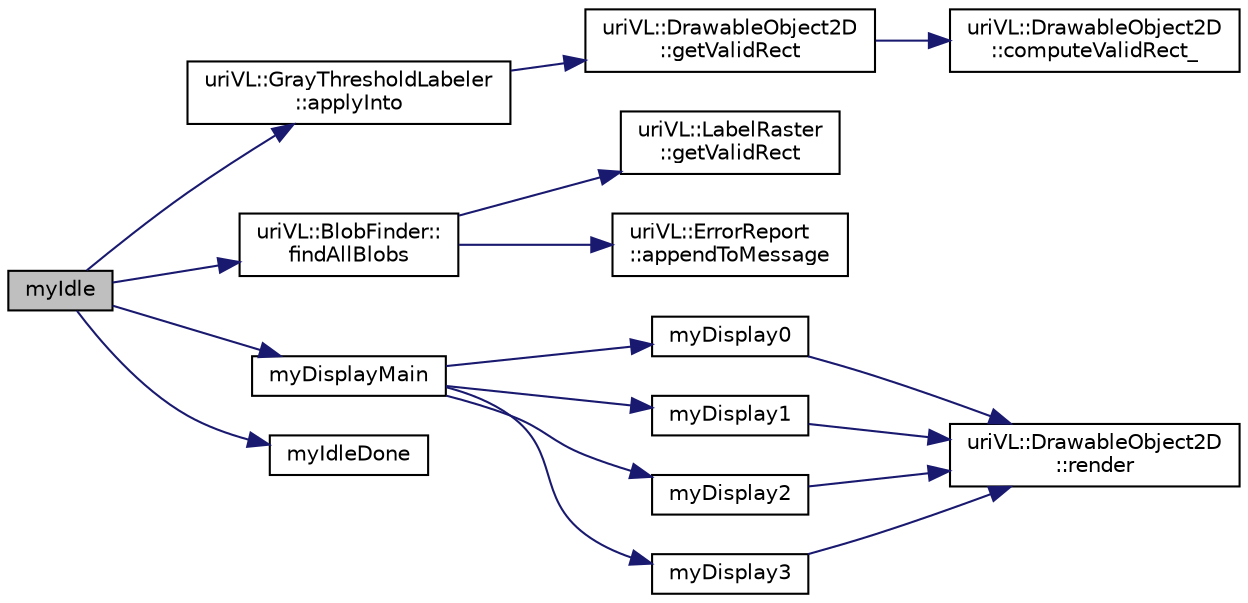 digraph "myIdle"
{
  edge [fontname="Helvetica",fontsize="10",labelfontname="Helvetica",labelfontsize="10"];
  node [fontname="Helvetica",fontsize="10",shape=record];
  rankdir="LR";
  Node1 [label="myIdle",height=0.2,width=0.4,color="black", fillcolor="grey75", style="filled", fontcolor="black"];
  Node1 -> Node2 [color="midnightblue",fontsize="10",style="solid",fontname="Helvetica"];
  Node2 [label="uriVL::GrayThresholdLabeler\l::applyInto",height=0.2,width=0.4,color="black", fillcolor="white", style="filled",URL="$classuriVL_1_1GrayThresholdLabeler.html#a8a07a2f9967f3552bf508280a251eb57",tooltip="Applies this operator to an image, returns the result as a LabelRaster. "];
  Node2 -> Node3 [color="midnightblue",fontsize="10",style="solid",fontname="Helvetica"];
  Node3 [label="uriVL::DrawableObject2D\l::getValidRect",height=0.2,width=0.4,color="black", fillcolor="white", style="filled",URL="$classuriVL_1_1DrawableObject2D.html#ad654c2c5da02b3b20298c3eef4153874",tooltip="Returns the object&#39;s valid data rectangle. "];
  Node3 -> Node4 [color="midnightblue",fontsize="10",style="solid",fontname="Helvetica"];
  Node4 [label="uriVL::DrawableObject2D\l::computeValidRect_",height=0.2,width=0.4,color="black", fillcolor="white", style="filled",URL="$classuriVL_1_1DrawableObject2D.html#a9eb135fd212d80a8fbc3caa7e242d9dd",tooltip="Calculates the object&#39;s valid box. "];
  Node1 -> Node5 [color="midnightblue",fontsize="10",style="solid",fontname="Helvetica"];
  Node5 [label="uriVL::BlobFinder::\lfindAllBlobs",height=0.2,width=0.4,color="black", fillcolor="white", style="filled",URL="$classuriVL_1_1BlobFinder.html#a7404aa90e173beb8b83136ba46485db7",tooltip="Detect all the blobs in the input label raster from a list of target indices. "];
  Node5 -> Node6 [color="midnightblue",fontsize="10",style="solid",fontname="Helvetica"];
  Node6 [label="uriVL::LabelRaster\l::getValidRect",height=0.2,width=0.4,color="black", fillcolor="white", style="filled",URL="$classuriVL_1_1LabelRaster.html#af9c034eafd1e2c27e80a4143aa2f22d3",tooltip="Returns the label raster&#39;s valid data rectangle. "];
  Node5 -> Node7 [color="midnightblue",fontsize="10",style="solid",fontname="Helvetica"];
  Node7 [label="uriVL::ErrorReport\l::appendToMessage",height=0.2,width=0.4,color="black", fillcolor="white", style="filled",URL="$classuriVL_1_1ErrorReport.html#a65100d12091947d1df26c38f48058569",tooltip="Appends a string to the error message. "];
  Node1 -> Node8 [color="midnightblue",fontsize="10",style="solid",fontname="Helvetica"];
  Node8 [label="myDisplayMain",height=0.2,width=0.4,color="black", fillcolor="white", style="filled",URL="$videoDifference__main_8cpp.html#af86ee6d7809b6842c4e285d141d718a7"];
  Node8 -> Node9 [color="midnightblue",fontsize="10",style="solid",fontname="Helvetica"];
  Node9 [label="myDisplay0",height=0.2,width=0.4,color="black", fillcolor="white", style="filled",URL="$videoDifference__main_8cpp.html#a203e370232115e0fd93fae4a255d9d7d"];
  Node9 -> Node10 [color="midnightblue",fontsize="10",style="solid",fontname="Helvetica"];
  Node10 [label="uriVL::DrawableObject2D\l::render",height=0.2,width=0.4,color="black", fillcolor="white", style="filled",URL="$classuriVL_1_1DrawableObject2D.html#ac8e503cfade891e7ac2a25467cb7d24a",tooltip="Renders the object at the default depth and (0, 0) location. "];
  Node8 -> Node11 [color="midnightblue",fontsize="10",style="solid",fontname="Helvetica"];
  Node11 [label="myDisplay1",height=0.2,width=0.4,color="black", fillcolor="white", style="filled",URL="$videoDifference__main_8cpp.html#a7af0867a250b60f1375c843341bc40b6"];
  Node11 -> Node10 [color="midnightblue",fontsize="10",style="solid",fontname="Helvetica"];
  Node8 -> Node12 [color="midnightblue",fontsize="10",style="solid",fontname="Helvetica"];
  Node12 [label="myDisplay2",height=0.2,width=0.4,color="black", fillcolor="white", style="filled",URL="$videoDifference__main_8cpp.html#a77634c375a18c94063bc5f225fdd2c6b"];
  Node12 -> Node10 [color="midnightblue",fontsize="10",style="solid",fontname="Helvetica"];
  Node8 -> Node13 [color="midnightblue",fontsize="10",style="solid",fontname="Helvetica"];
  Node13 [label="myDisplay3",height=0.2,width=0.4,color="black", fillcolor="white", style="filled",URL="$videoDifference__main_8cpp.html#aefcbd7b72ee22e422927277f895f0d06"];
  Node13 -> Node10 [color="midnightblue",fontsize="10",style="solid",fontname="Helvetica"];
  Node1 -> Node14 [color="midnightblue",fontsize="10",style="solid",fontname="Helvetica"];
  Node14 [label="myIdleDone",height=0.2,width=0.4,color="black", fillcolor="white", style="filled",URL="$videoDifference__main_8cpp.html#aecb76b76a1aa99390ebe7615612927dd"];
}
